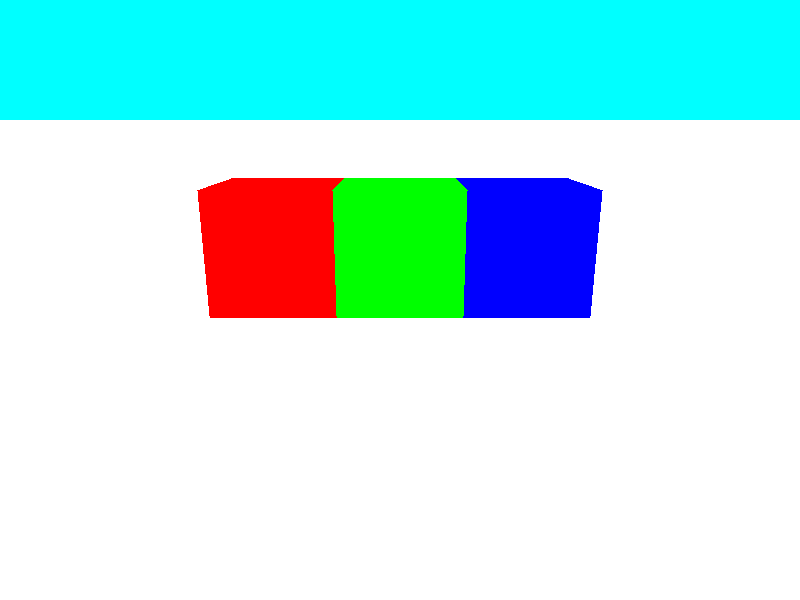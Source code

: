 background {
    rgb<0,1,1>
}

camera {
    location <0,3,-10>
    look_at <0,0,0>
}

light_source {
    <2,5,-3>    // location
    rgb <1,1,1>
}

plane {
    <0, 1, 0>   // normal vector
    0           // distance from origin

    texture {
        pigment {
            rgb <1,1,1>
        }
    }
}

/*
sphere {
    <0,2.5,0>     // center
    1           // radius

    texture {
        pigment {
            rgb <1,0,1>
        }
    }
}
*/

box {
    <-3, 0, -1> //near lower left
    <-1, 2, 1>  // far upper right
    texture {
        pigment {
            rgb<1,0,0>
        }
    }
}

box {
    <-1, 0, -1> // near lower left corner
    <1, 2, 1>   // far upper right corner

    texture {
        pigment {
            rgb <0,1,0>
        }
    }
}

box {
    <1, 0, -1>
    <3, 2, 1>

    texture {
        pigment {
            rgb <0,0,1>
        }
    }
}


/*
cone {
    <0,1,0>     // point 1
    0.3         // radius of point 1
    <1,2,3>     // point 2
    1           // radius of point 2

    texture {
        pigment {
            rgb <0, 1, 0>
        }
    }
}

torus {
    4           // outer radius
    1           // inner radius

    texture {
        pigment {
            rgb <0, 1, 0>
        }
    }
}
*/
